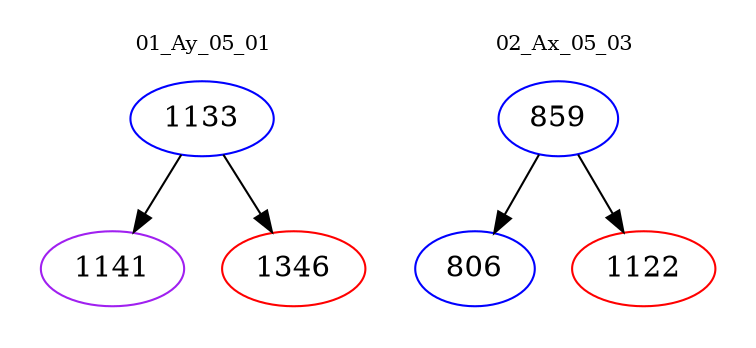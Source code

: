 digraph{
subgraph cluster_0 {
color = white
label = "01_Ay_05_01";
fontsize=10;
T0_1133 [label="1133", color="blue"]
T0_1133 -> T0_1141 [color="black"]
T0_1141 [label="1141", color="purple"]
T0_1133 -> T0_1346 [color="black"]
T0_1346 [label="1346", color="red"]
}
subgraph cluster_1 {
color = white
label = "02_Ax_05_03";
fontsize=10;
T1_859 [label="859", color="blue"]
T1_859 -> T1_806 [color="black"]
T1_806 [label="806", color="blue"]
T1_859 -> T1_1122 [color="black"]
T1_1122 [label="1122", color="red"]
}
}
